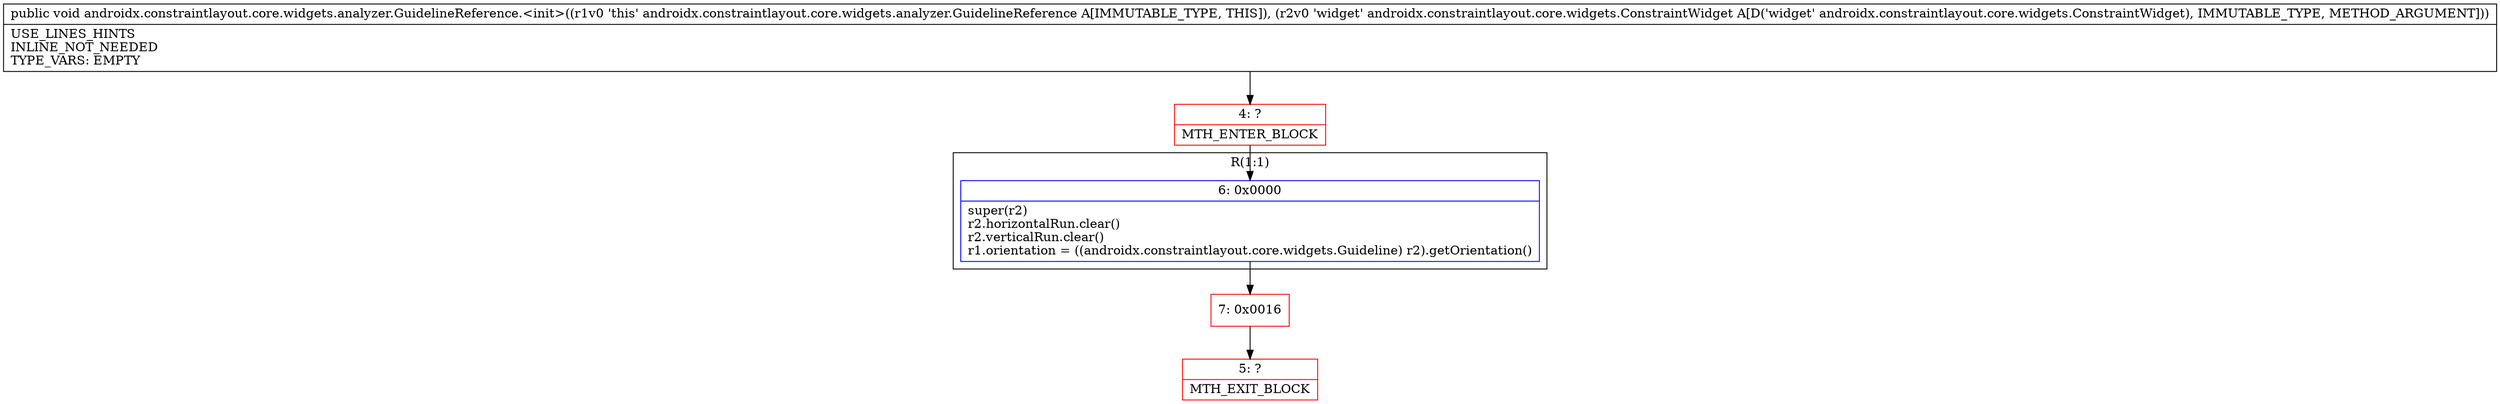 digraph "CFG forandroidx.constraintlayout.core.widgets.analyzer.GuidelineReference.\<init\>(Landroidx\/constraintlayout\/core\/widgets\/ConstraintWidget;)V" {
subgraph cluster_Region_251147374 {
label = "R(1:1)";
node [shape=record,color=blue];
Node_6 [shape=record,label="{6\:\ 0x0000|super(r2)\lr2.horizontalRun.clear()\lr2.verticalRun.clear()\lr1.orientation = ((androidx.constraintlayout.core.widgets.Guideline) r2).getOrientation()\l}"];
}
Node_4 [shape=record,color=red,label="{4\:\ ?|MTH_ENTER_BLOCK\l}"];
Node_7 [shape=record,color=red,label="{7\:\ 0x0016}"];
Node_5 [shape=record,color=red,label="{5\:\ ?|MTH_EXIT_BLOCK\l}"];
MethodNode[shape=record,label="{public void androidx.constraintlayout.core.widgets.analyzer.GuidelineReference.\<init\>((r1v0 'this' androidx.constraintlayout.core.widgets.analyzer.GuidelineReference A[IMMUTABLE_TYPE, THIS]), (r2v0 'widget' androidx.constraintlayout.core.widgets.ConstraintWidget A[D('widget' androidx.constraintlayout.core.widgets.ConstraintWidget), IMMUTABLE_TYPE, METHOD_ARGUMENT]))  | USE_LINES_HINTS\lINLINE_NOT_NEEDED\lTYPE_VARS: EMPTY\l}"];
MethodNode -> Node_4;Node_6 -> Node_7;
Node_4 -> Node_6;
Node_7 -> Node_5;
}

